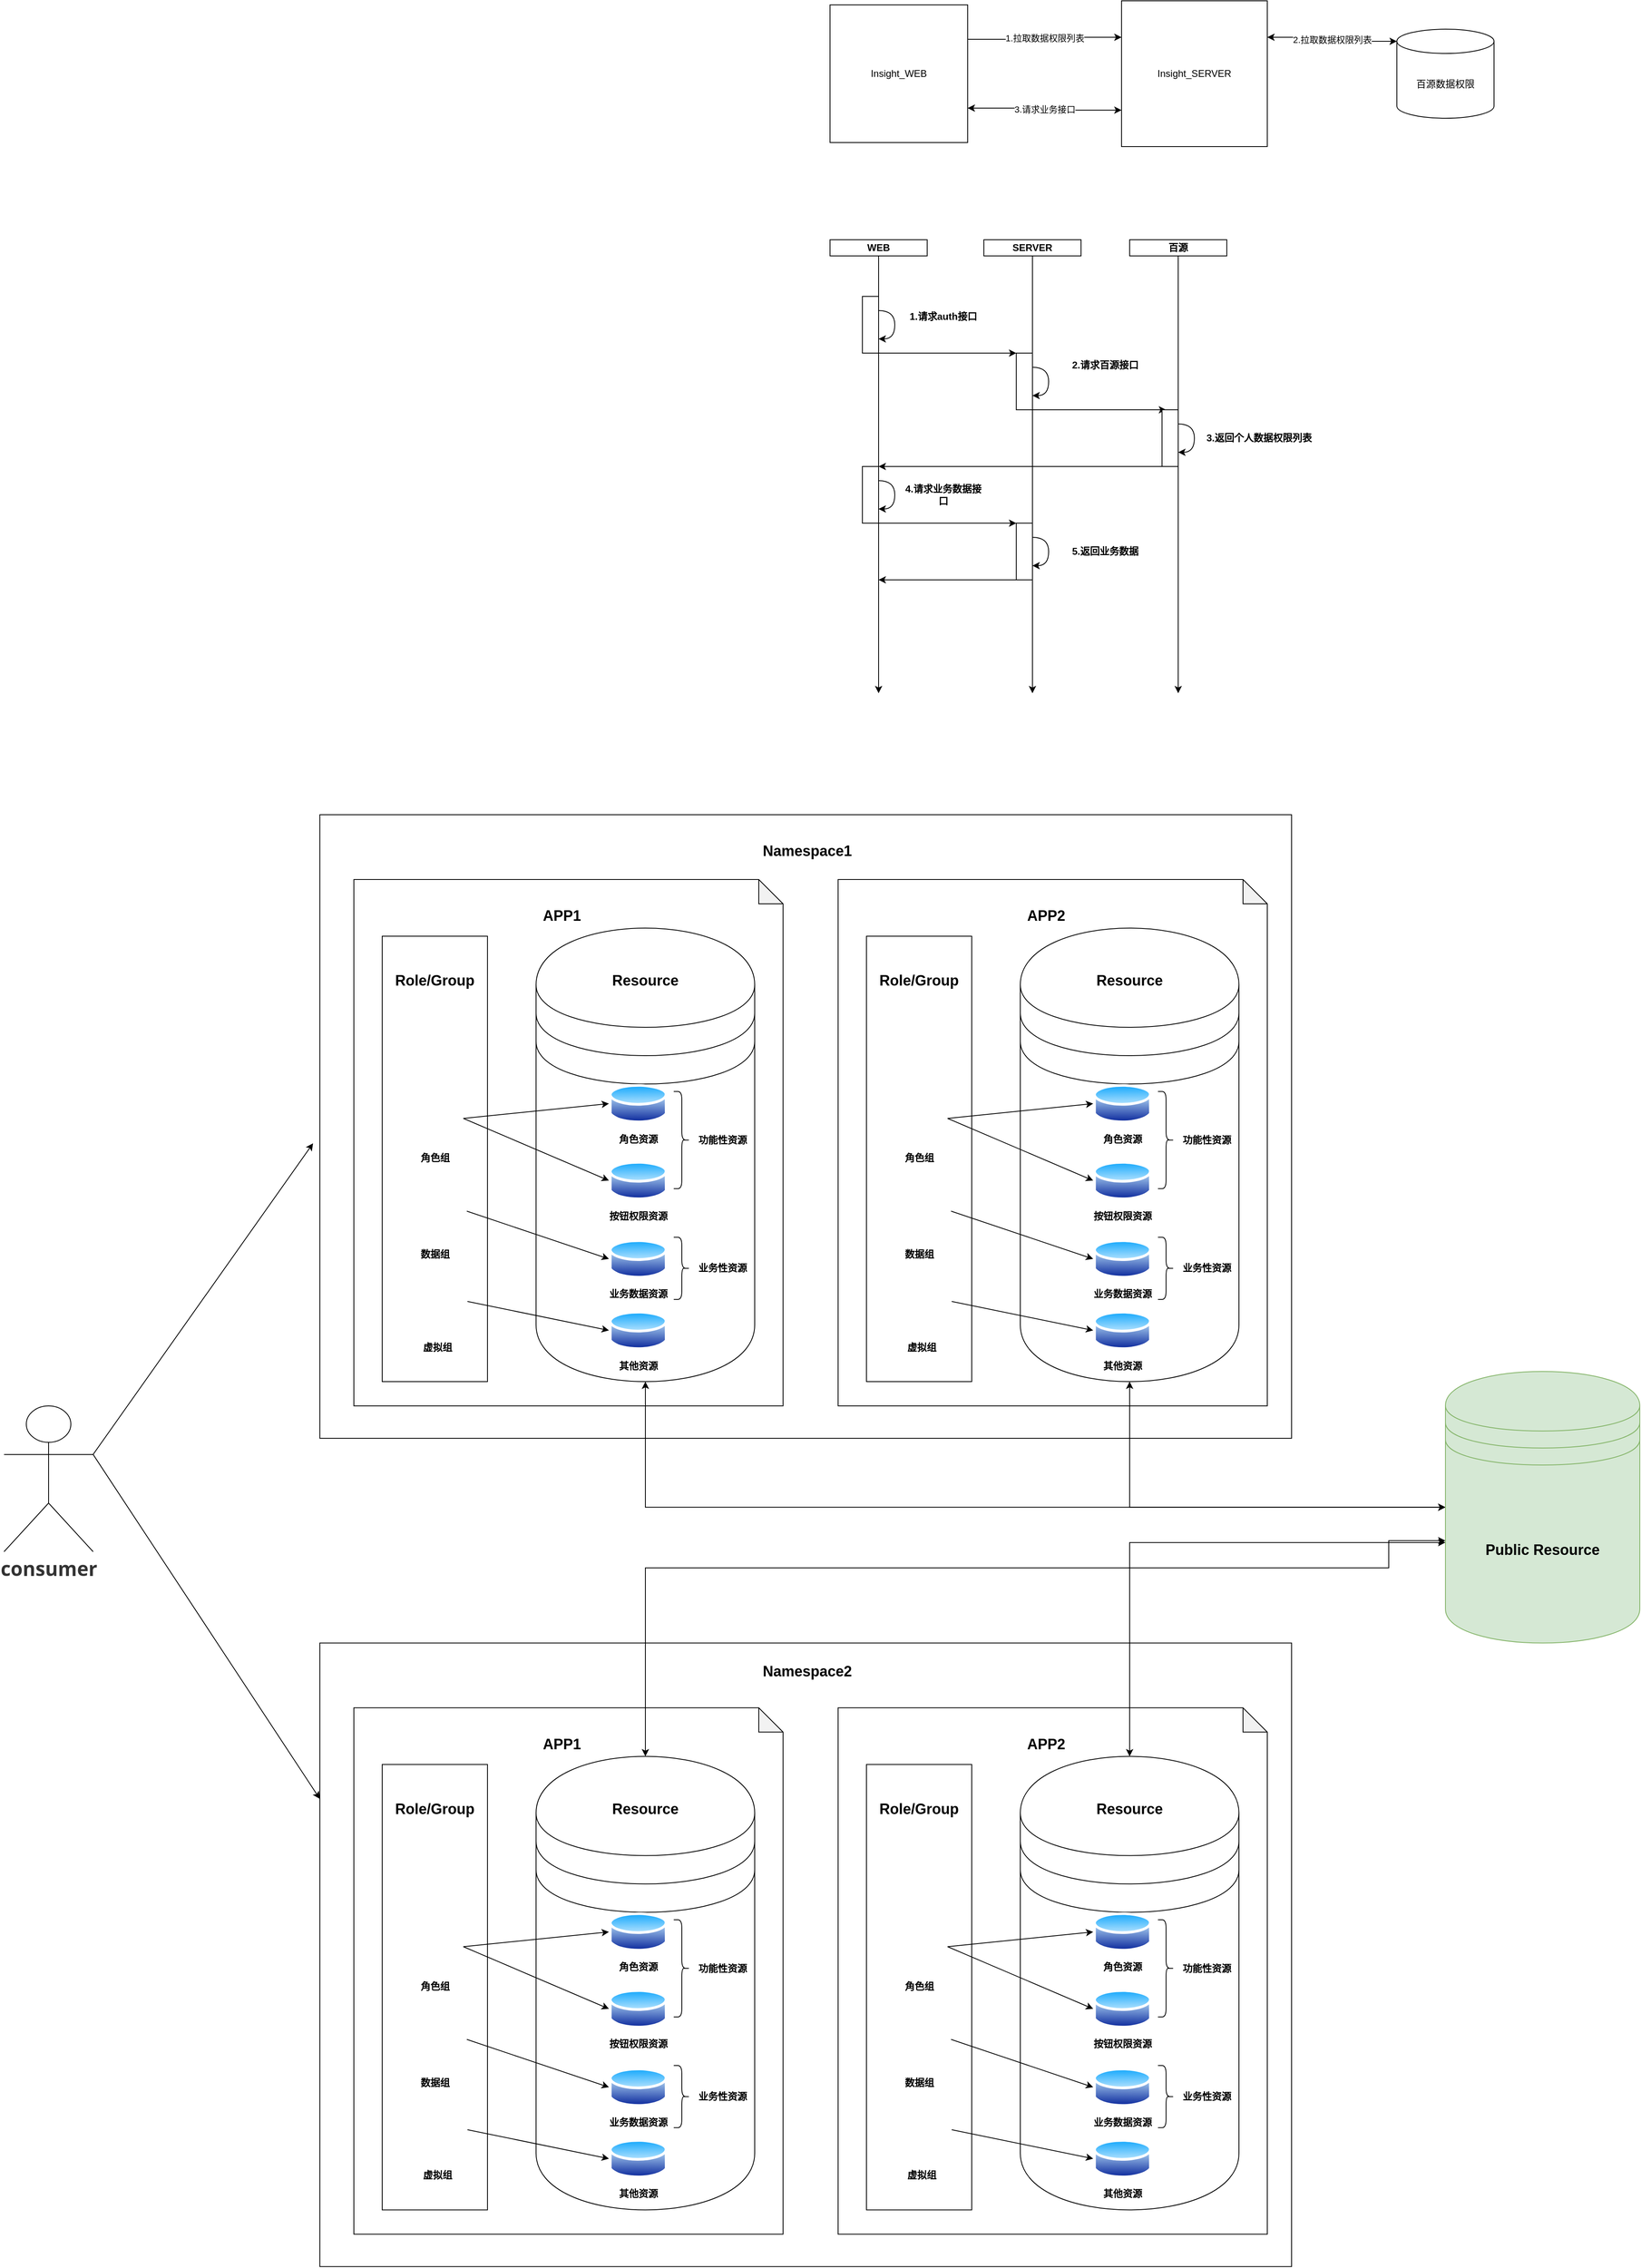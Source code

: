 <mxfile version="20.3.0" type="github">
  <diagram id="Tg5pM88NMdGY_b3UIndQ" name="第 1 页">
    <mxGraphModel dx="4374" dy="1604" grid="1" gridSize="10" guides="1" tooltips="1" connect="1" arrows="1" fold="1" page="1" pageScale="1" pageWidth="827" pageHeight="1169" math="0" shadow="0">
      <root>
        <mxCell id="0" />
        <mxCell id="1" parent="0" />
        <mxCell id="oTmZ-C7Nvv7YUmRwg-Ib-9" value="1.拉取数据权限列表" style="edgeStyle=orthogonalEdgeStyle;rounded=0;orthogonalLoop=1;jettySize=auto;html=1;exitX=1;exitY=0.25;exitDx=0;exitDy=0;entryX=0;entryY=0.25;entryDx=0;entryDy=0;startArrow=none;startFill=0;" edge="1" parent="1" source="oTmZ-C7Nvv7YUmRwg-Ib-2" target="oTmZ-C7Nvv7YUmRwg-Ib-7">
          <mxGeometry relative="1" as="geometry" />
        </mxCell>
        <mxCell id="oTmZ-C7Nvv7YUmRwg-Ib-11" value="3.请求业务接口" style="edgeStyle=orthogonalEdgeStyle;rounded=0;orthogonalLoop=1;jettySize=auto;html=1;exitX=1;exitY=0.75;exitDx=0;exitDy=0;entryX=0;entryY=0.75;entryDx=0;entryDy=0;startArrow=classic;startFill=1;" edge="1" parent="1" source="oTmZ-C7Nvv7YUmRwg-Ib-2" target="oTmZ-C7Nvv7YUmRwg-Ib-7">
          <mxGeometry relative="1" as="geometry" />
        </mxCell>
        <mxCell id="oTmZ-C7Nvv7YUmRwg-Ib-2" value="Insight_WEB" style="whiteSpace=wrap;html=1;aspect=fixed;" vertex="1" parent="1">
          <mxGeometry x="-10" y="100" width="170" height="170" as="geometry" />
        </mxCell>
        <mxCell id="oTmZ-C7Nvv7YUmRwg-Ib-6" value="百源数据权限" style="shape=cylinder3;whiteSpace=wrap;html=1;boundedLbl=1;backgroundOutline=1;size=15;" vertex="1" parent="1">
          <mxGeometry x="690" y="130" width="120" height="110" as="geometry" />
        </mxCell>
        <mxCell id="oTmZ-C7Nvv7YUmRwg-Ib-10" value="2.拉取数据权限列表" style="edgeStyle=orthogonalEdgeStyle;rounded=0;orthogonalLoop=1;jettySize=auto;html=1;exitX=1;exitY=0.25;exitDx=0;exitDy=0;entryX=0;entryY=0;entryDx=0;entryDy=15;entryPerimeter=0;startArrow=classic;startFill=1;" edge="1" parent="1" source="oTmZ-C7Nvv7YUmRwg-Ib-7" target="oTmZ-C7Nvv7YUmRwg-Ib-6">
          <mxGeometry relative="1" as="geometry" />
        </mxCell>
        <mxCell id="oTmZ-C7Nvv7YUmRwg-Ib-7" value="Insight_SERVER" style="whiteSpace=wrap;html=1;aspect=fixed;" vertex="1" parent="1">
          <mxGeometry x="350" y="95" width="180" height="180" as="geometry" />
        </mxCell>
        <mxCell id="oTmZ-C7Nvv7YUmRwg-Ib-16" style="edgeStyle=orthogonalEdgeStyle;rounded=0;orthogonalLoop=1;jettySize=auto;html=1;exitX=0.5;exitY=1;exitDx=0;exitDy=0;startArrow=none;startFill=0;" edge="1" parent="1" source="oTmZ-C7Nvv7YUmRwg-Ib-12">
          <mxGeometry relative="1" as="geometry">
            <mxPoint x="50" y="950" as="targetPoint" />
          </mxGeometry>
        </mxCell>
        <mxCell id="oTmZ-C7Nvv7YUmRwg-Ib-12" value="WEB" style="rounded=0;whiteSpace=wrap;html=1;fontStyle=1" vertex="1" parent="1">
          <mxGeometry x="-10" y="390" width="120" height="20" as="geometry" />
        </mxCell>
        <mxCell id="oTmZ-C7Nvv7YUmRwg-Ib-17" style="edgeStyle=orthogonalEdgeStyle;rounded=0;orthogonalLoop=1;jettySize=auto;html=1;exitX=0.5;exitY=1;exitDx=0;exitDy=0;startArrow=none;startFill=0;" edge="1" parent="1" source="oTmZ-C7Nvv7YUmRwg-Ib-13">
          <mxGeometry relative="1" as="geometry">
            <mxPoint x="240" y="950" as="targetPoint" />
          </mxGeometry>
        </mxCell>
        <mxCell id="oTmZ-C7Nvv7YUmRwg-Ib-13" value="&lt;b&gt;SERVER&lt;/b&gt;" style="rounded=0;whiteSpace=wrap;html=1;" vertex="1" parent="1">
          <mxGeometry x="180" y="390" width="120" height="20" as="geometry" />
        </mxCell>
        <mxCell id="oTmZ-C7Nvv7YUmRwg-Ib-18" style="edgeStyle=orthogonalEdgeStyle;rounded=0;orthogonalLoop=1;jettySize=auto;html=1;exitX=0.5;exitY=1;exitDx=0;exitDy=0;startArrow=none;startFill=0;" edge="1" parent="1" source="oTmZ-C7Nvv7YUmRwg-Ib-14">
          <mxGeometry relative="1" as="geometry">
            <mxPoint x="420" y="950" as="targetPoint" />
          </mxGeometry>
        </mxCell>
        <mxCell id="oTmZ-C7Nvv7YUmRwg-Ib-14" value="百源" style="rounded=0;whiteSpace=wrap;html=1;fontStyle=1" vertex="1" parent="1">
          <mxGeometry x="360" y="390" width="120" height="20" as="geometry" />
        </mxCell>
        <mxCell id="oTmZ-C7Nvv7YUmRwg-Ib-26" style="rounded=0;orthogonalLoop=1;jettySize=auto;html=1;exitX=1;exitY=1;exitDx=0;exitDy=0;startArrow=none;startFill=0;entryX=0;entryY=0;entryDx=0;entryDy=0;" edge="1" parent="1" source="oTmZ-C7Nvv7YUmRwg-Ib-19" target="oTmZ-C7Nvv7YUmRwg-Ib-21">
          <mxGeometry relative="1" as="geometry">
            <mxPoint x="210" y="530" as="targetPoint" />
          </mxGeometry>
        </mxCell>
        <mxCell id="oTmZ-C7Nvv7YUmRwg-Ib-19" value="" style="rounded=0;whiteSpace=wrap;html=1;" vertex="1" parent="1">
          <mxGeometry x="30" y="460" width="20" height="70" as="geometry" />
        </mxCell>
        <mxCell id="oTmZ-C7Nvv7YUmRwg-Ib-20" style="edgeStyle=orthogonalEdgeStyle;rounded=0;orthogonalLoop=1;jettySize=auto;html=1;exitX=1;exitY=0.25;exitDx=0;exitDy=0;entryX=1;entryY=0.75;entryDx=0;entryDy=0;startArrow=none;startFill=0;curved=1;" edge="1" parent="1" source="oTmZ-C7Nvv7YUmRwg-Ib-19" target="oTmZ-C7Nvv7YUmRwg-Ib-19">
          <mxGeometry relative="1" as="geometry">
            <Array as="points">
              <mxPoint x="70" y="478" />
              <mxPoint x="70" y="513" />
            </Array>
          </mxGeometry>
        </mxCell>
        <mxCell id="oTmZ-C7Nvv7YUmRwg-Ib-29" style="edgeStyle=none;rounded=0;orthogonalLoop=1;jettySize=auto;html=1;exitX=0.75;exitY=1;exitDx=0;exitDy=0;entryX=0.25;entryY=0;entryDx=0;entryDy=0;startArrow=none;startFill=0;" edge="1" parent="1" source="oTmZ-C7Nvv7YUmRwg-Ib-21" target="oTmZ-C7Nvv7YUmRwg-Ib-23">
          <mxGeometry relative="1" as="geometry" />
        </mxCell>
        <mxCell id="oTmZ-C7Nvv7YUmRwg-Ib-21" value="" style="rounded=0;whiteSpace=wrap;html=1;" vertex="1" parent="1">
          <mxGeometry x="220" y="530" width="20" height="70" as="geometry" />
        </mxCell>
        <mxCell id="oTmZ-C7Nvv7YUmRwg-Ib-22" style="edgeStyle=orthogonalEdgeStyle;rounded=0;orthogonalLoop=1;jettySize=auto;html=1;exitX=1;exitY=0.25;exitDx=0;exitDy=0;entryX=1;entryY=0.75;entryDx=0;entryDy=0;startArrow=none;startFill=0;curved=1;" edge="1" parent="1" source="oTmZ-C7Nvv7YUmRwg-Ib-21" target="oTmZ-C7Nvv7YUmRwg-Ib-21">
          <mxGeometry relative="1" as="geometry">
            <Array as="points">
              <mxPoint x="260" y="548" />
              <mxPoint x="260" y="583" />
            </Array>
          </mxGeometry>
        </mxCell>
        <mxCell id="oTmZ-C7Nvv7YUmRwg-Ib-31" style="edgeStyle=none;rounded=0;orthogonalLoop=1;jettySize=auto;html=1;exitX=0;exitY=1;exitDx=0;exitDy=0;startArrow=none;startFill=0;" edge="1" parent="1" source="oTmZ-C7Nvv7YUmRwg-Ib-23">
          <mxGeometry relative="1" as="geometry">
            <mxPoint x="50" y="670" as="targetPoint" />
          </mxGeometry>
        </mxCell>
        <mxCell id="oTmZ-C7Nvv7YUmRwg-Ib-23" value="" style="rounded=0;whiteSpace=wrap;html=1;" vertex="1" parent="1">
          <mxGeometry x="400" y="600" width="20" height="70" as="geometry" />
        </mxCell>
        <mxCell id="oTmZ-C7Nvv7YUmRwg-Ib-24" style="edgeStyle=orthogonalEdgeStyle;rounded=0;orthogonalLoop=1;jettySize=auto;html=1;exitX=1;exitY=0.25;exitDx=0;exitDy=0;entryX=1;entryY=0.75;entryDx=0;entryDy=0;startArrow=none;startFill=0;curved=1;" edge="1" parent="1" source="oTmZ-C7Nvv7YUmRwg-Ib-23" target="oTmZ-C7Nvv7YUmRwg-Ib-23">
          <mxGeometry relative="1" as="geometry">
            <Array as="points">
              <mxPoint x="440" y="618" />
              <mxPoint x="440" y="653" />
            </Array>
          </mxGeometry>
        </mxCell>
        <mxCell id="oTmZ-C7Nvv7YUmRwg-Ib-25" value="&lt;b&gt;1.请求auth接口&lt;/b&gt;" style="text;html=1;strokeColor=none;fillColor=none;align=center;verticalAlign=middle;whiteSpace=wrap;rounded=0;" vertex="1" parent="1">
          <mxGeometry x="80" y="470" width="100" height="30" as="geometry" />
        </mxCell>
        <mxCell id="oTmZ-C7Nvv7YUmRwg-Ib-28" value="&lt;b&gt;2.请求百源接口&lt;/b&gt;" style="text;html=1;strokeColor=none;fillColor=none;align=center;verticalAlign=middle;whiteSpace=wrap;rounded=0;" vertex="1" parent="1">
          <mxGeometry x="280" y="530" width="100" height="30" as="geometry" />
        </mxCell>
        <mxCell id="oTmZ-C7Nvv7YUmRwg-Ib-32" value="&lt;b&gt;3.返回个人数据权限列表&lt;/b&gt;" style="text;html=1;strokeColor=none;fillColor=none;align=center;verticalAlign=middle;whiteSpace=wrap;rounded=0;" vertex="1" parent="1">
          <mxGeometry x="450" y="620" width="140" height="30" as="geometry" />
        </mxCell>
        <mxCell id="oTmZ-C7Nvv7YUmRwg-Ib-40" style="edgeStyle=none;rounded=0;orthogonalLoop=1;jettySize=auto;html=1;exitX=1;exitY=1;exitDx=0;exitDy=0;entryX=0;entryY=0;entryDx=0;entryDy=0;startArrow=none;startFill=0;" edge="1" parent="1" source="oTmZ-C7Nvv7YUmRwg-Ib-33" target="oTmZ-C7Nvv7YUmRwg-Ib-38">
          <mxGeometry relative="1" as="geometry" />
        </mxCell>
        <mxCell id="oTmZ-C7Nvv7YUmRwg-Ib-33" value="" style="rounded=0;whiteSpace=wrap;html=1;" vertex="1" parent="1">
          <mxGeometry x="30" y="670" width="20" height="70" as="geometry" />
        </mxCell>
        <mxCell id="oTmZ-C7Nvv7YUmRwg-Ib-34" style="edgeStyle=orthogonalEdgeStyle;rounded=0;orthogonalLoop=1;jettySize=auto;html=1;exitX=1;exitY=0.25;exitDx=0;exitDy=0;entryX=1;entryY=0.75;entryDx=0;entryDy=0;startArrow=none;startFill=0;curved=1;" edge="1" parent="1" source="oTmZ-C7Nvv7YUmRwg-Ib-33" target="oTmZ-C7Nvv7YUmRwg-Ib-33">
          <mxGeometry relative="1" as="geometry">
            <Array as="points">
              <mxPoint x="70" y="688" />
              <mxPoint x="70" y="723" />
            </Array>
          </mxGeometry>
        </mxCell>
        <mxCell id="oTmZ-C7Nvv7YUmRwg-Ib-35" value="&lt;b&gt;4.请求业务数据接口&lt;/b&gt;" style="text;html=1;strokeColor=none;fillColor=none;align=center;verticalAlign=middle;whiteSpace=wrap;rounded=0;" vertex="1" parent="1">
          <mxGeometry x="80" y="690" width="100" height="30" as="geometry" />
        </mxCell>
        <mxCell id="oTmZ-C7Nvv7YUmRwg-Ib-41" style="edgeStyle=none;rounded=0;orthogonalLoop=1;jettySize=auto;html=1;exitX=0;exitY=1;exitDx=0;exitDy=0;startArrow=none;startFill=0;" edge="1" parent="1" source="oTmZ-C7Nvv7YUmRwg-Ib-38">
          <mxGeometry relative="1" as="geometry">
            <mxPoint x="50" y="810" as="targetPoint" />
          </mxGeometry>
        </mxCell>
        <mxCell id="oTmZ-C7Nvv7YUmRwg-Ib-38" value="" style="rounded=0;whiteSpace=wrap;html=1;" vertex="1" parent="1">
          <mxGeometry x="220" y="740" width="20" height="70" as="geometry" />
        </mxCell>
        <mxCell id="oTmZ-C7Nvv7YUmRwg-Ib-39" style="edgeStyle=orthogonalEdgeStyle;rounded=0;orthogonalLoop=1;jettySize=auto;html=1;exitX=1;exitY=0.25;exitDx=0;exitDy=0;entryX=1;entryY=0.75;entryDx=0;entryDy=0;startArrow=none;startFill=0;curved=1;" edge="1" parent="1" source="oTmZ-C7Nvv7YUmRwg-Ib-38" target="oTmZ-C7Nvv7YUmRwg-Ib-38">
          <mxGeometry relative="1" as="geometry">
            <Array as="points">
              <mxPoint x="260" y="758" />
              <mxPoint x="260" y="793" />
            </Array>
          </mxGeometry>
        </mxCell>
        <mxCell id="oTmZ-C7Nvv7YUmRwg-Ib-42" value="&lt;b&gt;5.返回业务数据&lt;/b&gt;" style="text;html=1;strokeColor=none;fillColor=none;align=center;verticalAlign=middle;whiteSpace=wrap;rounded=0;" vertex="1" parent="1">
          <mxGeometry x="280" y="760" width="100" height="30" as="geometry" />
        </mxCell>
        <mxCell id="oTmZ-C7Nvv7YUmRwg-Ib-208" value="" style="rounded=0;whiteSpace=wrap;html=1;fontSize=18;" vertex="1" parent="1">
          <mxGeometry x="-640" y="1100" width="1200" height="770" as="geometry" />
        </mxCell>
        <mxCell id="oTmZ-C7Nvv7YUmRwg-Ib-209" value="" style="shape=note;whiteSpace=wrap;html=1;backgroundOutline=1;darkOpacity=0.05;fontSize=18;" vertex="1" parent="1">
          <mxGeometry x="-598" y="1180" width="530" height="650" as="geometry" />
        </mxCell>
        <mxCell id="oTmZ-C7Nvv7YUmRwg-Ib-210" value="&lt;b&gt;APP1&lt;/b&gt;" style="text;html=1;strokeColor=none;fillColor=none;align=center;verticalAlign=middle;whiteSpace=wrap;rounded=0;fontSize=18;" vertex="1" parent="1">
          <mxGeometry x="-371" y="1210" width="60" height="30" as="geometry" />
        </mxCell>
        <mxCell id="oTmZ-C7Nvv7YUmRwg-Ib-329" style="edgeStyle=orthogonalEdgeStyle;rounded=0;orthogonalLoop=1;jettySize=auto;html=1;exitX=0.5;exitY=1;exitDx=0;exitDy=0;entryX=0;entryY=0.5;entryDx=0;entryDy=0;fontSize=24;startArrow=classic;startFill=1;" edge="1" parent="1" source="oTmZ-C7Nvv7YUmRwg-Ib-211" target="oTmZ-C7Nvv7YUmRwg-Ib-327">
          <mxGeometry relative="1" as="geometry" />
        </mxCell>
        <mxCell id="oTmZ-C7Nvv7YUmRwg-Ib-211" value="" style="shape=datastore;whiteSpace=wrap;html=1;" vertex="1" parent="1">
          <mxGeometry x="-373" y="1240" width="270" height="560" as="geometry" />
        </mxCell>
        <mxCell id="oTmZ-C7Nvv7YUmRwg-Ib-212" value="角色资源" style="aspect=fixed;perimeter=ellipsePerimeter;html=1;align=center;shadow=0;dashed=0;spacingTop=3;image;image=img/lib/active_directory/database.svg;fontStyle=1" vertex="1" parent="1">
          <mxGeometry x="-283" y="1430" width="72.3" height="53.5" as="geometry" />
        </mxCell>
        <mxCell id="oTmZ-C7Nvv7YUmRwg-Ib-213" value="业务数据资源" style="aspect=fixed;perimeter=ellipsePerimeter;html=1;align=center;shadow=0;dashed=0;spacingTop=3;image;image=img/lib/active_directory/database.svg;fontStyle=1" vertex="1" parent="1">
          <mxGeometry x="-283" y="1621.75" width="72.3" height="53.5" as="geometry" />
        </mxCell>
        <mxCell id="oTmZ-C7Nvv7YUmRwg-Ib-214" value="按钮权限资源" style="aspect=fixed;perimeter=ellipsePerimeter;html=1;align=center;shadow=0;dashed=0;spacingTop=3;image;image=img/lib/active_directory/database.svg;fontStyle=1" vertex="1" parent="1">
          <mxGeometry x="-283" y="1525" width="72.3" height="53.5" as="geometry" />
        </mxCell>
        <mxCell id="oTmZ-C7Nvv7YUmRwg-Ib-215" value="" style="shape=curlyBracket;whiteSpace=wrap;html=1;rounded=1;flipH=1;" vertex="1" parent="1">
          <mxGeometry x="-203" y="1441.75" width="20" height="120" as="geometry" />
        </mxCell>
        <mxCell id="oTmZ-C7Nvv7YUmRwg-Ib-216" value="功能性资源" style="text;html=1;align=center;verticalAlign=middle;resizable=0;points=[];autosize=1;strokeColor=none;fillColor=none;fontStyle=1" vertex="1" parent="1">
          <mxGeometry x="-183" y="1486.75" width="80" height="30" as="geometry" />
        </mxCell>
        <mxCell id="oTmZ-C7Nvv7YUmRwg-Ib-217" value="" style="shape=curlyBracket;whiteSpace=wrap;html=1;rounded=1;flipH=1;" vertex="1" parent="1">
          <mxGeometry x="-203" y="1621.75" width="20" height="76.75" as="geometry" />
        </mxCell>
        <mxCell id="oTmZ-C7Nvv7YUmRwg-Ib-218" value="业务性资源" style="text;html=1;align=center;verticalAlign=middle;resizable=0;points=[];autosize=1;strokeColor=none;fillColor=none;fontStyle=1" vertex="1" parent="1">
          <mxGeometry x="-183" y="1645.25" width="80" height="30" as="geometry" />
        </mxCell>
        <mxCell id="oTmZ-C7Nvv7YUmRwg-Ib-219" value="其他资源" style="aspect=fixed;perimeter=ellipsePerimeter;html=1;align=center;shadow=0;dashed=0;spacingTop=3;image;image=img/lib/active_directory/database.svg;fontStyle=1" vertex="1" parent="1">
          <mxGeometry x="-283" y="1710" width="72.3" height="53.5" as="geometry" />
        </mxCell>
        <mxCell id="oTmZ-C7Nvv7YUmRwg-Ib-220" value="&lt;b&gt;&lt;font style=&quot;font-size: 18px;&quot;&gt;Resource&lt;/font&gt;&lt;/b&gt;" style="text;html=1;strokeColor=none;fillColor=none;align=center;verticalAlign=middle;whiteSpace=wrap;rounded=0;" vertex="1" parent="1">
          <mxGeometry x="-268" y="1290" width="60" height="30" as="geometry" />
        </mxCell>
        <mxCell id="oTmZ-C7Nvv7YUmRwg-Ib-221" value="" style="rounded=0;whiteSpace=wrap;html=1;fontSize=18;fontStyle=1" vertex="1" parent="1">
          <mxGeometry x="-563" y="1250" width="130" height="550" as="geometry" />
        </mxCell>
        <mxCell id="oTmZ-C7Nvv7YUmRwg-Ib-222" style="edgeStyle=none;rounded=0;orthogonalLoop=1;jettySize=auto;html=1;exitX=1;exitY=0.5;exitDx=0;exitDy=0;entryX=0;entryY=0.5;entryDx=0;entryDy=0;fontSize=18;startArrow=none;startFill=0;" edge="1" parent="1" source="oTmZ-C7Nvv7YUmRwg-Ib-224" target="oTmZ-C7Nvv7YUmRwg-Ib-212">
          <mxGeometry relative="1" as="geometry" />
        </mxCell>
        <mxCell id="oTmZ-C7Nvv7YUmRwg-Ib-223" style="edgeStyle=none;rounded=0;orthogonalLoop=1;jettySize=auto;html=1;exitX=1;exitY=0.5;exitDx=0;exitDy=0;entryX=0;entryY=0.5;entryDx=0;entryDy=0;fontSize=18;startArrow=none;startFill=0;" edge="1" parent="1" source="oTmZ-C7Nvv7YUmRwg-Ib-224" target="oTmZ-C7Nvv7YUmRwg-Ib-214">
          <mxGeometry relative="1" as="geometry" />
        </mxCell>
        <mxCell id="oTmZ-C7Nvv7YUmRwg-Ib-224" value="角色组" style="shape=image;html=1;verticalAlign=top;verticalLabelPosition=bottom;labelBackgroundColor=#ffffff;imageAspect=0;aspect=fixed;image=https://cdn2.iconfinder.com/data/icons/essential-web-1-1/50/group-customers-team-contacts-family-128.png;fontStyle=1" vertex="1" parent="1">
          <mxGeometry x="-532.75" y="1440" width="70" height="70" as="geometry" />
        </mxCell>
        <mxCell id="oTmZ-C7Nvv7YUmRwg-Ib-225" style="edgeStyle=none;rounded=0;orthogonalLoop=1;jettySize=auto;html=1;exitX=1;exitY=0.5;exitDx=0;exitDy=0;entryX=0;entryY=0.5;entryDx=0;entryDy=0;fontSize=18;startArrow=none;startFill=0;" edge="1" parent="1" source="oTmZ-C7Nvv7YUmRwg-Ib-226" target="oTmZ-C7Nvv7YUmRwg-Ib-213">
          <mxGeometry relative="1" as="geometry" />
        </mxCell>
        <mxCell id="oTmZ-C7Nvv7YUmRwg-Ib-226" value="数据组" style="shape=image;html=1;verticalAlign=top;verticalLabelPosition=bottom;labelBackgroundColor=#ffffff;imageAspect=0;aspect=fixed;image=https://cdn4.iconfinder.com/data/icons/ios-web-user-interface-multi-circle-flat-vol-7/512/Hierarchy_organization_team_diagram_order_hierarchical_structure_teamwork-128.png;fontStyle=1" vertex="1" parent="1">
          <mxGeometry x="-537.5" y="1550" width="79" height="79" as="geometry" />
        </mxCell>
        <mxCell id="oTmZ-C7Nvv7YUmRwg-Ib-227" style="edgeStyle=none;rounded=0;orthogonalLoop=1;jettySize=auto;html=1;exitX=1;exitY=0.5;exitDx=0;exitDy=0;entryX=0;entryY=0.5;entryDx=0;entryDy=0;fontSize=18;startArrow=none;startFill=0;" edge="1" parent="1" source="oTmZ-C7Nvv7YUmRwg-Ib-228" target="oTmZ-C7Nvv7YUmRwg-Ib-219">
          <mxGeometry relative="1" as="geometry" />
        </mxCell>
        <mxCell id="oTmZ-C7Nvv7YUmRwg-Ib-228" value="&lt;font style=&quot;font-size: 12px;&quot;&gt;虚拟组&lt;/font&gt;" style="shape=image;html=1;verticalAlign=top;verticalLabelPosition=bottom;labelBackgroundColor=#ffffff;imageAspect=0;aspect=fixed;image=https://cdn4.iconfinder.com/data/icons/ios-web-user-interface-multi-circle-flat-vol-7/512/Hierarchy_organization_members_team_teamwork-128.png;fontSize=18;fontStyle=1" vertex="1" parent="1">
          <mxGeometry x="-532.75" y="1663.5" width="75" height="75" as="geometry" />
        </mxCell>
        <mxCell id="oTmZ-C7Nvv7YUmRwg-Ib-229" value="&lt;font style=&quot;font-size: 18px;&quot;&gt;&lt;b&gt;Role/Group&lt;/b&gt;&lt;/font&gt;" style="text;html=1;strokeColor=none;fillColor=none;align=center;verticalAlign=middle;whiteSpace=wrap;rounded=0;fontSize=12;" vertex="1" parent="1">
          <mxGeometry x="-528" y="1290" width="60" height="30" as="geometry" />
        </mxCell>
        <mxCell id="oTmZ-C7Nvv7YUmRwg-Ib-230" value="&lt;b&gt;Namespace1&lt;/b&gt;" style="text;html=1;strokeColor=none;fillColor=none;align=center;verticalAlign=middle;whiteSpace=wrap;rounded=0;fontSize=18;" vertex="1" parent="1">
          <mxGeometry x="-68" y="1130" width="60" height="30" as="geometry" />
        </mxCell>
        <mxCell id="oTmZ-C7Nvv7YUmRwg-Ib-253" value="" style="shape=note;whiteSpace=wrap;html=1;backgroundOutline=1;darkOpacity=0.05;fontSize=18;" vertex="1" parent="1">
          <mxGeometry y="1180" width="530" height="650" as="geometry" />
        </mxCell>
        <mxCell id="oTmZ-C7Nvv7YUmRwg-Ib-254" value="&lt;b&gt;APP2&lt;/b&gt;" style="text;html=1;strokeColor=none;fillColor=none;align=center;verticalAlign=middle;whiteSpace=wrap;rounded=0;fontSize=18;" vertex="1" parent="1">
          <mxGeometry x="227" y="1210" width="60" height="30" as="geometry" />
        </mxCell>
        <mxCell id="oTmZ-C7Nvv7YUmRwg-Ib-331" style="edgeStyle=orthogonalEdgeStyle;rounded=0;orthogonalLoop=1;jettySize=auto;html=1;exitX=0.5;exitY=1;exitDx=0;exitDy=0;fontSize=24;startArrow=classic;startFill=1;" edge="1" parent="1" source="oTmZ-C7Nvv7YUmRwg-Ib-255" target="oTmZ-C7Nvv7YUmRwg-Ib-327">
          <mxGeometry relative="1" as="geometry" />
        </mxCell>
        <mxCell id="oTmZ-C7Nvv7YUmRwg-Ib-255" value="" style="shape=datastore;whiteSpace=wrap;html=1;" vertex="1" parent="1">
          <mxGeometry x="225" y="1240" width="270" height="560" as="geometry" />
        </mxCell>
        <mxCell id="oTmZ-C7Nvv7YUmRwg-Ib-256" value="角色资源" style="aspect=fixed;perimeter=ellipsePerimeter;html=1;align=center;shadow=0;dashed=0;spacingTop=3;image;image=img/lib/active_directory/database.svg;fontStyle=1" vertex="1" parent="1">
          <mxGeometry x="315" y="1430" width="72.3" height="53.5" as="geometry" />
        </mxCell>
        <mxCell id="oTmZ-C7Nvv7YUmRwg-Ib-257" value="业务数据资源" style="aspect=fixed;perimeter=ellipsePerimeter;html=1;align=center;shadow=0;dashed=0;spacingTop=3;image;image=img/lib/active_directory/database.svg;fontStyle=1" vertex="1" parent="1">
          <mxGeometry x="315" y="1621.75" width="72.3" height="53.5" as="geometry" />
        </mxCell>
        <mxCell id="oTmZ-C7Nvv7YUmRwg-Ib-258" value="按钮权限资源" style="aspect=fixed;perimeter=ellipsePerimeter;html=1;align=center;shadow=0;dashed=0;spacingTop=3;image;image=img/lib/active_directory/database.svg;fontStyle=1" vertex="1" parent="1">
          <mxGeometry x="315" y="1525" width="72.3" height="53.5" as="geometry" />
        </mxCell>
        <mxCell id="oTmZ-C7Nvv7YUmRwg-Ib-259" value="" style="shape=curlyBracket;whiteSpace=wrap;html=1;rounded=1;flipH=1;" vertex="1" parent="1">
          <mxGeometry x="395" y="1441.75" width="20" height="120" as="geometry" />
        </mxCell>
        <mxCell id="oTmZ-C7Nvv7YUmRwg-Ib-260" value="功能性资源" style="text;html=1;align=center;verticalAlign=middle;resizable=0;points=[];autosize=1;strokeColor=none;fillColor=none;fontStyle=1" vertex="1" parent="1">
          <mxGeometry x="415" y="1486.75" width="80" height="30" as="geometry" />
        </mxCell>
        <mxCell id="oTmZ-C7Nvv7YUmRwg-Ib-261" value="" style="shape=curlyBracket;whiteSpace=wrap;html=1;rounded=1;flipH=1;" vertex="1" parent="1">
          <mxGeometry x="395" y="1621.75" width="20" height="76.75" as="geometry" />
        </mxCell>
        <mxCell id="oTmZ-C7Nvv7YUmRwg-Ib-262" value="业务性资源" style="text;html=1;align=center;verticalAlign=middle;resizable=0;points=[];autosize=1;strokeColor=none;fillColor=none;fontStyle=1" vertex="1" parent="1">
          <mxGeometry x="415" y="1645.25" width="80" height="30" as="geometry" />
        </mxCell>
        <mxCell id="oTmZ-C7Nvv7YUmRwg-Ib-263" value="其他资源" style="aspect=fixed;perimeter=ellipsePerimeter;html=1;align=center;shadow=0;dashed=0;spacingTop=3;image;image=img/lib/active_directory/database.svg;fontStyle=1" vertex="1" parent="1">
          <mxGeometry x="315" y="1710" width="72.3" height="53.5" as="geometry" />
        </mxCell>
        <mxCell id="oTmZ-C7Nvv7YUmRwg-Ib-264" value="&lt;b&gt;&lt;font style=&quot;font-size: 18px;&quot;&gt;Resource&lt;/font&gt;&lt;/b&gt;" style="text;html=1;strokeColor=none;fillColor=none;align=center;verticalAlign=middle;whiteSpace=wrap;rounded=0;" vertex="1" parent="1">
          <mxGeometry x="330" y="1290" width="60" height="30" as="geometry" />
        </mxCell>
        <mxCell id="oTmZ-C7Nvv7YUmRwg-Ib-265" value="" style="rounded=0;whiteSpace=wrap;html=1;fontSize=18;fontStyle=1" vertex="1" parent="1">
          <mxGeometry x="35" y="1250" width="130" height="550" as="geometry" />
        </mxCell>
        <mxCell id="oTmZ-C7Nvv7YUmRwg-Ib-266" style="edgeStyle=none;rounded=0;orthogonalLoop=1;jettySize=auto;html=1;exitX=1;exitY=0.5;exitDx=0;exitDy=0;entryX=0;entryY=0.5;entryDx=0;entryDy=0;fontSize=18;startArrow=none;startFill=0;" edge="1" parent="1" source="oTmZ-C7Nvv7YUmRwg-Ib-268" target="oTmZ-C7Nvv7YUmRwg-Ib-256">
          <mxGeometry relative="1" as="geometry" />
        </mxCell>
        <mxCell id="oTmZ-C7Nvv7YUmRwg-Ib-267" style="edgeStyle=none;rounded=0;orthogonalLoop=1;jettySize=auto;html=1;exitX=1;exitY=0.5;exitDx=0;exitDy=0;entryX=0;entryY=0.5;entryDx=0;entryDy=0;fontSize=18;startArrow=none;startFill=0;" edge="1" parent="1" source="oTmZ-C7Nvv7YUmRwg-Ib-268" target="oTmZ-C7Nvv7YUmRwg-Ib-258">
          <mxGeometry relative="1" as="geometry" />
        </mxCell>
        <mxCell id="oTmZ-C7Nvv7YUmRwg-Ib-268" value="角色组" style="shape=image;html=1;verticalAlign=top;verticalLabelPosition=bottom;labelBackgroundColor=#ffffff;imageAspect=0;aspect=fixed;image=https://cdn2.iconfinder.com/data/icons/essential-web-1-1/50/group-customers-team-contacts-family-128.png;fontStyle=1" vertex="1" parent="1">
          <mxGeometry x="65.25" y="1440" width="70" height="70" as="geometry" />
        </mxCell>
        <mxCell id="oTmZ-C7Nvv7YUmRwg-Ib-269" style="edgeStyle=none;rounded=0;orthogonalLoop=1;jettySize=auto;html=1;exitX=1;exitY=0.5;exitDx=0;exitDy=0;entryX=0;entryY=0.5;entryDx=0;entryDy=0;fontSize=18;startArrow=none;startFill=0;" edge="1" parent="1" source="oTmZ-C7Nvv7YUmRwg-Ib-270" target="oTmZ-C7Nvv7YUmRwg-Ib-257">
          <mxGeometry relative="1" as="geometry" />
        </mxCell>
        <mxCell id="oTmZ-C7Nvv7YUmRwg-Ib-270" value="数据组" style="shape=image;html=1;verticalAlign=top;verticalLabelPosition=bottom;labelBackgroundColor=#ffffff;imageAspect=0;aspect=fixed;image=https://cdn4.iconfinder.com/data/icons/ios-web-user-interface-multi-circle-flat-vol-7/512/Hierarchy_organization_team_diagram_order_hierarchical_structure_teamwork-128.png;fontStyle=1" vertex="1" parent="1">
          <mxGeometry x="60.5" y="1550" width="79" height="79" as="geometry" />
        </mxCell>
        <mxCell id="oTmZ-C7Nvv7YUmRwg-Ib-271" style="edgeStyle=none;rounded=0;orthogonalLoop=1;jettySize=auto;html=1;exitX=1;exitY=0.5;exitDx=0;exitDy=0;entryX=0;entryY=0.5;entryDx=0;entryDy=0;fontSize=18;startArrow=none;startFill=0;" edge="1" parent="1" source="oTmZ-C7Nvv7YUmRwg-Ib-272" target="oTmZ-C7Nvv7YUmRwg-Ib-263">
          <mxGeometry relative="1" as="geometry" />
        </mxCell>
        <mxCell id="oTmZ-C7Nvv7YUmRwg-Ib-272" value="&lt;font style=&quot;font-size: 12px;&quot;&gt;虚拟组&lt;/font&gt;" style="shape=image;html=1;verticalAlign=top;verticalLabelPosition=bottom;labelBackgroundColor=#ffffff;imageAspect=0;aspect=fixed;image=https://cdn4.iconfinder.com/data/icons/ios-web-user-interface-multi-circle-flat-vol-7/512/Hierarchy_organization_members_team_teamwork-128.png;fontSize=18;fontStyle=1" vertex="1" parent="1">
          <mxGeometry x="65.25" y="1663.5" width="75" height="75" as="geometry" />
        </mxCell>
        <mxCell id="oTmZ-C7Nvv7YUmRwg-Ib-273" value="&lt;font style=&quot;font-size: 18px;&quot;&gt;&lt;b&gt;Role/Group&lt;/b&gt;&lt;/font&gt;" style="text;html=1;strokeColor=none;fillColor=none;align=center;verticalAlign=middle;whiteSpace=wrap;rounded=0;fontSize=12;" vertex="1" parent="1">
          <mxGeometry x="70" y="1290" width="60" height="30" as="geometry" />
        </mxCell>
        <mxCell id="oTmZ-C7Nvv7YUmRwg-Ib-274" value="" style="rounded=0;whiteSpace=wrap;html=1;fontSize=18;" vertex="1" parent="1">
          <mxGeometry x="-640" y="2122.75" width="1200" height="770" as="geometry" />
        </mxCell>
        <mxCell id="oTmZ-C7Nvv7YUmRwg-Ib-275" value="" style="shape=note;whiteSpace=wrap;html=1;backgroundOutline=1;darkOpacity=0.05;fontSize=18;" vertex="1" parent="1">
          <mxGeometry x="-598" y="2202.75" width="530" height="650" as="geometry" />
        </mxCell>
        <mxCell id="oTmZ-C7Nvv7YUmRwg-Ib-276" value="&lt;b&gt;APP1&lt;/b&gt;" style="text;html=1;strokeColor=none;fillColor=none;align=center;verticalAlign=middle;whiteSpace=wrap;rounded=0;fontSize=18;" vertex="1" parent="1">
          <mxGeometry x="-371" y="2232.75" width="60" height="30" as="geometry" />
        </mxCell>
        <mxCell id="oTmZ-C7Nvv7YUmRwg-Ib-330" style="edgeStyle=orthogonalEdgeStyle;rounded=0;orthogonalLoop=1;jettySize=auto;html=1;exitX=0.5;exitY=0;exitDx=0;exitDy=0;entryX=0;entryY=0.623;entryDx=0;entryDy=0;fontSize=24;startArrow=classic;startFill=1;entryPerimeter=0;" edge="1" parent="1" source="oTmZ-C7Nvv7YUmRwg-Ib-277" target="oTmZ-C7Nvv7YUmRwg-Ib-327">
          <mxGeometry relative="1" as="geometry">
            <mxPoint x="680" y="2120" as="targetPoint" />
            <Array as="points">
              <mxPoint x="-238" y="2030" />
              <mxPoint x="680" y="2030" />
            </Array>
          </mxGeometry>
        </mxCell>
        <mxCell id="oTmZ-C7Nvv7YUmRwg-Ib-277" value="" style="shape=datastore;whiteSpace=wrap;html=1;" vertex="1" parent="1">
          <mxGeometry x="-373" y="2262.75" width="270" height="560" as="geometry" />
        </mxCell>
        <mxCell id="oTmZ-C7Nvv7YUmRwg-Ib-278" value="角色资源" style="aspect=fixed;perimeter=ellipsePerimeter;html=1;align=center;shadow=0;dashed=0;spacingTop=3;image;image=img/lib/active_directory/database.svg;fontStyle=1" vertex="1" parent="1">
          <mxGeometry x="-283" y="2452.75" width="72.3" height="53.5" as="geometry" />
        </mxCell>
        <mxCell id="oTmZ-C7Nvv7YUmRwg-Ib-279" value="业务数据资源" style="aspect=fixed;perimeter=ellipsePerimeter;html=1;align=center;shadow=0;dashed=0;spacingTop=3;image;image=img/lib/active_directory/database.svg;fontStyle=1" vertex="1" parent="1">
          <mxGeometry x="-283" y="2644.5" width="72.3" height="53.5" as="geometry" />
        </mxCell>
        <mxCell id="oTmZ-C7Nvv7YUmRwg-Ib-280" value="按钮权限资源" style="aspect=fixed;perimeter=ellipsePerimeter;html=1;align=center;shadow=0;dashed=0;spacingTop=3;image;image=img/lib/active_directory/database.svg;fontStyle=1" vertex="1" parent="1">
          <mxGeometry x="-283" y="2547.75" width="72.3" height="53.5" as="geometry" />
        </mxCell>
        <mxCell id="oTmZ-C7Nvv7YUmRwg-Ib-281" value="" style="shape=curlyBracket;whiteSpace=wrap;html=1;rounded=1;flipH=1;" vertex="1" parent="1">
          <mxGeometry x="-203" y="2464.5" width="20" height="120" as="geometry" />
        </mxCell>
        <mxCell id="oTmZ-C7Nvv7YUmRwg-Ib-282" value="功能性资源" style="text;html=1;align=center;verticalAlign=middle;resizable=0;points=[];autosize=1;strokeColor=none;fillColor=none;fontStyle=1" vertex="1" parent="1">
          <mxGeometry x="-183" y="2509.5" width="80" height="30" as="geometry" />
        </mxCell>
        <mxCell id="oTmZ-C7Nvv7YUmRwg-Ib-283" value="" style="shape=curlyBracket;whiteSpace=wrap;html=1;rounded=1;flipH=1;" vertex="1" parent="1">
          <mxGeometry x="-203" y="2644.5" width="20" height="76.75" as="geometry" />
        </mxCell>
        <mxCell id="oTmZ-C7Nvv7YUmRwg-Ib-284" value="业务性资源" style="text;html=1;align=center;verticalAlign=middle;resizable=0;points=[];autosize=1;strokeColor=none;fillColor=none;fontStyle=1" vertex="1" parent="1">
          <mxGeometry x="-183" y="2668" width="80" height="30" as="geometry" />
        </mxCell>
        <mxCell id="oTmZ-C7Nvv7YUmRwg-Ib-285" value="其他资源" style="aspect=fixed;perimeter=ellipsePerimeter;html=1;align=center;shadow=0;dashed=0;spacingTop=3;image;image=img/lib/active_directory/database.svg;fontStyle=1" vertex="1" parent="1">
          <mxGeometry x="-283" y="2732.75" width="72.3" height="53.5" as="geometry" />
        </mxCell>
        <mxCell id="oTmZ-C7Nvv7YUmRwg-Ib-286" value="&lt;b&gt;&lt;font style=&quot;font-size: 18px;&quot;&gt;Resource&lt;/font&gt;&lt;/b&gt;" style="text;html=1;strokeColor=none;fillColor=none;align=center;verticalAlign=middle;whiteSpace=wrap;rounded=0;" vertex="1" parent="1">
          <mxGeometry x="-268" y="2312.75" width="60" height="30" as="geometry" />
        </mxCell>
        <mxCell id="oTmZ-C7Nvv7YUmRwg-Ib-287" value="" style="rounded=0;whiteSpace=wrap;html=1;fontSize=18;fontStyle=1" vertex="1" parent="1">
          <mxGeometry x="-563" y="2272.75" width="130" height="550" as="geometry" />
        </mxCell>
        <mxCell id="oTmZ-C7Nvv7YUmRwg-Ib-288" style="edgeStyle=none;rounded=0;orthogonalLoop=1;jettySize=auto;html=1;exitX=1;exitY=0.5;exitDx=0;exitDy=0;entryX=0;entryY=0.5;entryDx=0;entryDy=0;fontSize=18;startArrow=none;startFill=0;" edge="1" parent="1" source="oTmZ-C7Nvv7YUmRwg-Ib-290" target="oTmZ-C7Nvv7YUmRwg-Ib-278">
          <mxGeometry relative="1" as="geometry" />
        </mxCell>
        <mxCell id="oTmZ-C7Nvv7YUmRwg-Ib-289" style="edgeStyle=none;rounded=0;orthogonalLoop=1;jettySize=auto;html=1;exitX=1;exitY=0.5;exitDx=0;exitDy=0;entryX=0;entryY=0.5;entryDx=0;entryDy=0;fontSize=18;startArrow=none;startFill=0;" edge="1" parent="1" source="oTmZ-C7Nvv7YUmRwg-Ib-290" target="oTmZ-C7Nvv7YUmRwg-Ib-280">
          <mxGeometry relative="1" as="geometry" />
        </mxCell>
        <mxCell id="oTmZ-C7Nvv7YUmRwg-Ib-290" value="角色组" style="shape=image;html=1;verticalAlign=top;verticalLabelPosition=bottom;labelBackgroundColor=#ffffff;imageAspect=0;aspect=fixed;image=https://cdn2.iconfinder.com/data/icons/essential-web-1-1/50/group-customers-team-contacts-family-128.png;fontStyle=1" vertex="1" parent="1">
          <mxGeometry x="-532.75" y="2462.75" width="70" height="70" as="geometry" />
        </mxCell>
        <mxCell id="oTmZ-C7Nvv7YUmRwg-Ib-291" style="edgeStyle=none;rounded=0;orthogonalLoop=1;jettySize=auto;html=1;exitX=1;exitY=0.5;exitDx=0;exitDy=0;entryX=0;entryY=0.5;entryDx=0;entryDy=0;fontSize=18;startArrow=none;startFill=0;" edge="1" parent="1" source="oTmZ-C7Nvv7YUmRwg-Ib-292" target="oTmZ-C7Nvv7YUmRwg-Ib-279">
          <mxGeometry relative="1" as="geometry" />
        </mxCell>
        <mxCell id="oTmZ-C7Nvv7YUmRwg-Ib-292" value="数据组" style="shape=image;html=1;verticalAlign=top;verticalLabelPosition=bottom;labelBackgroundColor=#ffffff;imageAspect=0;aspect=fixed;image=https://cdn4.iconfinder.com/data/icons/ios-web-user-interface-multi-circle-flat-vol-7/512/Hierarchy_organization_team_diagram_order_hierarchical_structure_teamwork-128.png;fontStyle=1" vertex="1" parent="1">
          <mxGeometry x="-537.5" y="2572.75" width="79" height="79" as="geometry" />
        </mxCell>
        <mxCell id="oTmZ-C7Nvv7YUmRwg-Ib-293" style="edgeStyle=none;rounded=0;orthogonalLoop=1;jettySize=auto;html=1;exitX=1;exitY=0.5;exitDx=0;exitDy=0;entryX=0;entryY=0.5;entryDx=0;entryDy=0;fontSize=18;startArrow=none;startFill=0;" edge="1" parent="1" source="oTmZ-C7Nvv7YUmRwg-Ib-294" target="oTmZ-C7Nvv7YUmRwg-Ib-285">
          <mxGeometry relative="1" as="geometry" />
        </mxCell>
        <mxCell id="oTmZ-C7Nvv7YUmRwg-Ib-294" value="&lt;font style=&quot;font-size: 12px;&quot;&gt;虚拟组&lt;/font&gt;" style="shape=image;html=1;verticalAlign=top;verticalLabelPosition=bottom;labelBackgroundColor=#ffffff;imageAspect=0;aspect=fixed;image=https://cdn4.iconfinder.com/data/icons/ios-web-user-interface-multi-circle-flat-vol-7/512/Hierarchy_organization_members_team_teamwork-128.png;fontSize=18;fontStyle=1" vertex="1" parent="1">
          <mxGeometry x="-532.75" y="2686.25" width="75" height="75" as="geometry" />
        </mxCell>
        <mxCell id="oTmZ-C7Nvv7YUmRwg-Ib-295" value="&lt;font style=&quot;font-size: 18px;&quot;&gt;&lt;b&gt;Role/Group&lt;/b&gt;&lt;/font&gt;" style="text;html=1;strokeColor=none;fillColor=none;align=center;verticalAlign=middle;whiteSpace=wrap;rounded=0;fontSize=12;" vertex="1" parent="1">
          <mxGeometry x="-528" y="2312.75" width="60" height="30" as="geometry" />
        </mxCell>
        <mxCell id="oTmZ-C7Nvv7YUmRwg-Ib-296" value="&lt;b&gt;Namespace2&lt;/b&gt;" style="text;html=1;strokeColor=none;fillColor=none;align=center;verticalAlign=middle;whiteSpace=wrap;rounded=0;fontSize=18;" vertex="1" parent="1">
          <mxGeometry x="-68" y="2142.75" width="60" height="30" as="geometry" />
        </mxCell>
        <mxCell id="oTmZ-C7Nvv7YUmRwg-Ib-297" value="" style="shape=note;whiteSpace=wrap;html=1;backgroundOutline=1;darkOpacity=0.05;fontSize=18;" vertex="1" parent="1">
          <mxGeometry y="2202.75" width="530" height="650" as="geometry" />
        </mxCell>
        <mxCell id="oTmZ-C7Nvv7YUmRwg-Ib-298" value="&lt;b&gt;APP2&lt;/b&gt;" style="text;html=1;strokeColor=none;fillColor=none;align=center;verticalAlign=middle;whiteSpace=wrap;rounded=0;fontSize=18;" vertex="1" parent="1">
          <mxGeometry x="227" y="2232.75" width="60" height="30" as="geometry" />
        </mxCell>
        <mxCell id="oTmZ-C7Nvv7YUmRwg-Ib-332" style="edgeStyle=orthogonalEdgeStyle;rounded=0;orthogonalLoop=1;jettySize=auto;html=1;exitX=0.5;exitY=0;exitDx=0;exitDy=0;entryX=0;entryY=0.63;entryDx=0;entryDy=0;entryPerimeter=0;fontSize=24;startArrow=classic;startFill=1;endArrow=classic;endFill=1;" edge="1" parent="1" source="oTmZ-C7Nvv7YUmRwg-Ib-299" target="oTmZ-C7Nvv7YUmRwg-Ib-327">
          <mxGeometry relative="1" as="geometry" />
        </mxCell>
        <mxCell id="oTmZ-C7Nvv7YUmRwg-Ib-299" value="" style="shape=datastore;whiteSpace=wrap;html=1;" vertex="1" parent="1">
          <mxGeometry x="225" y="2262.75" width="270" height="560" as="geometry" />
        </mxCell>
        <mxCell id="oTmZ-C7Nvv7YUmRwg-Ib-300" value="角色资源" style="aspect=fixed;perimeter=ellipsePerimeter;html=1;align=center;shadow=0;dashed=0;spacingTop=3;image;image=img/lib/active_directory/database.svg;fontStyle=1" vertex="1" parent="1">
          <mxGeometry x="315" y="2452.75" width="72.3" height="53.5" as="geometry" />
        </mxCell>
        <mxCell id="oTmZ-C7Nvv7YUmRwg-Ib-301" value="业务数据资源" style="aspect=fixed;perimeter=ellipsePerimeter;html=1;align=center;shadow=0;dashed=0;spacingTop=3;image;image=img/lib/active_directory/database.svg;fontStyle=1" vertex="1" parent="1">
          <mxGeometry x="315" y="2644.5" width="72.3" height="53.5" as="geometry" />
        </mxCell>
        <mxCell id="oTmZ-C7Nvv7YUmRwg-Ib-302" value="按钮权限资源" style="aspect=fixed;perimeter=ellipsePerimeter;html=1;align=center;shadow=0;dashed=0;spacingTop=3;image;image=img/lib/active_directory/database.svg;fontStyle=1" vertex="1" parent="1">
          <mxGeometry x="315" y="2547.75" width="72.3" height="53.5" as="geometry" />
        </mxCell>
        <mxCell id="oTmZ-C7Nvv7YUmRwg-Ib-303" value="" style="shape=curlyBracket;whiteSpace=wrap;html=1;rounded=1;flipH=1;" vertex="1" parent="1">
          <mxGeometry x="395" y="2464.5" width="20" height="120" as="geometry" />
        </mxCell>
        <mxCell id="oTmZ-C7Nvv7YUmRwg-Ib-304" value="功能性资源" style="text;html=1;align=center;verticalAlign=middle;resizable=0;points=[];autosize=1;strokeColor=none;fillColor=none;fontStyle=1" vertex="1" parent="1">
          <mxGeometry x="415" y="2509.5" width="80" height="30" as="geometry" />
        </mxCell>
        <mxCell id="oTmZ-C7Nvv7YUmRwg-Ib-305" value="" style="shape=curlyBracket;whiteSpace=wrap;html=1;rounded=1;flipH=1;" vertex="1" parent="1">
          <mxGeometry x="395" y="2644.5" width="20" height="76.75" as="geometry" />
        </mxCell>
        <mxCell id="oTmZ-C7Nvv7YUmRwg-Ib-306" value="业务性资源" style="text;html=1;align=center;verticalAlign=middle;resizable=0;points=[];autosize=1;strokeColor=none;fillColor=none;fontStyle=1" vertex="1" parent="1">
          <mxGeometry x="415" y="2668" width="80" height="30" as="geometry" />
        </mxCell>
        <mxCell id="oTmZ-C7Nvv7YUmRwg-Ib-307" value="其他资源" style="aspect=fixed;perimeter=ellipsePerimeter;html=1;align=center;shadow=0;dashed=0;spacingTop=3;image;image=img/lib/active_directory/database.svg;fontStyle=1" vertex="1" parent="1">
          <mxGeometry x="315" y="2732.75" width="72.3" height="53.5" as="geometry" />
        </mxCell>
        <mxCell id="oTmZ-C7Nvv7YUmRwg-Ib-308" value="&lt;b&gt;&lt;font style=&quot;font-size: 18px;&quot;&gt;Resource&lt;/font&gt;&lt;/b&gt;" style="text;html=1;strokeColor=none;fillColor=none;align=center;verticalAlign=middle;whiteSpace=wrap;rounded=0;" vertex="1" parent="1">
          <mxGeometry x="330" y="2312.75" width="60" height="30" as="geometry" />
        </mxCell>
        <mxCell id="oTmZ-C7Nvv7YUmRwg-Ib-309" value="" style="rounded=0;whiteSpace=wrap;html=1;fontSize=18;fontStyle=1" vertex="1" parent="1">
          <mxGeometry x="35" y="2272.75" width="130" height="550" as="geometry" />
        </mxCell>
        <mxCell id="oTmZ-C7Nvv7YUmRwg-Ib-310" style="edgeStyle=none;rounded=0;orthogonalLoop=1;jettySize=auto;html=1;exitX=1;exitY=0.5;exitDx=0;exitDy=0;entryX=0;entryY=0.5;entryDx=0;entryDy=0;fontSize=18;startArrow=none;startFill=0;" edge="1" parent="1" source="oTmZ-C7Nvv7YUmRwg-Ib-312" target="oTmZ-C7Nvv7YUmRwg-Ib-300">
          <mxGeometry relative="1" as="geometry" />
        </mxCell>
        <mxCell id="oTmZ-C7Nvv7YUmRwg-Ib-311" style="edgeStyle=none;rounded=0;orthogonalLoop=1;jettySize=auto;html=1;exitX=1;exitY=0.5;exitDx=0;exitDy=0;entryX=0;entryY=0.5;entryDx=0;entryDy=0;fontSize=18;startArrow=none;startFill=0;" edge="1" parent="1" source="oTmZ-C7Nvv7YUmRwg-Ib-312" target="oTmZ-C7Nvv7YUmRwg-Ib-302">
          <mxGeometry relative="1" as="geometry" />
        </mxCell>
        <mxCell id="oTmZ-C7Nvv7YUmRwg-Ib-312" value="角色组" style="shape=image;html=1;verticalAlign=top;verticalLabelPosition=bottom;labelBackgroundColor=#ffffff;imageAspect=0;aspect=fixed;image=https://cdn2.iconfinder.com/data/icons/essential-web-1-1/50/group-customers-team-contacts-family-128.png;fontStyle=1" vertex="1" parent="1">
          <mxGeometry x="65.25" y="2462.75" width="70" height="70" as="geometry" />
        </mxCell>
        <mxCell id="oTmZ-C7Nvv7YUmRwg-Ib-313" style="edgeStyle=none;rounded=0;orthogonalLoop=1;jettySize=auto;html=1;exitX=1;exitY=0.5;exitDx=0;exitDy=0;entryX=0;entryY=0.5;entryDx=0;entryDy=0;fontSize=18;startArrow=none;startFill=0;" edge="1" parent="1" source="oTmZ-C7Nvv7YUmRwg-Ib-314" target="oTmZ-C7Nvv7YUmRwg-Ib-301">
          <mxGeometry relative="1" as="geometry" />
        </mxCell>
        <mxCell id="oTmZ-C7Nvv7YUmRwg-Ib-314" value="数据组" style="shape=image;html=1;verticalAlign=top;verticalLabelPosition=bottom;labelBackgroundColor=#ffffff;imageAspect=0;aspect=fixed;image=https://cdn4.iconfinder.com/data/icons/ios-web-user-interface-multi-circle-flat-vol-7/512/Hierarchy_organization_team_diagram_order_hierarchical_structure_teamwork-128.png;fontStyle=1" vertex="1" parent="1">
          <mxGeometry x="60.5" y="2572.75" width="79" height="79" as="geometry" />
        </mxCell>
        <mxCell id="oTmZ-C7Nvv7YUmRwg-Ib-315" style="edgeStyle=none;rounded=0;orthogonalLoop=1;jettySize=auto;html=1;exitX=1;exitY=0.5;exitDx=0;exitDy=0;entryX=0;entryY=0.5;entryDx=0;entryDy=0;fontSize=18;startArrow=none;startFill=0;" edge="1" parent="1" source="oTmZ-C7Nvv7YUmRwg-Ib-316" target="oTmZ-C7Nvv7YUmRwg-Ib-307">
          <mxGeometry relative="1" as="geometry" />
        </mxCell>
        <mxCell id="oTmZ-C7Nvv7YUmRwg-Ib-316" value="&lt;font style=&quot;font-size: 12px;&quot;&gt;虚拟组&lt;/font&gt;" style="shape=image;html=1;verticalAlign=top;verticalLabelPosition=bottom;labelBackgroundColor=#ffffff;imageAspect=0;aspect=fixed;image=https://cdn4.iconfinder.com/data/icons/ios-web-user-interface-multi-circle-flat-vol-7/512/Hierarchy_organization_members_team_teamwork-128.png;fontSize=18;fontStyle=1" vertex="1" parent="1">
          <mxGeometry x="65.25" y="2686.25" width="75" height="75" as="geometry" />
        </mxCell>
        <mxCell id="oTmZ-C7Nvv7YUmRwg-Ib-317" value="&lt;font style=&quot;font-size: 18px;&quot;&gt;&lt;b&gt;Role/Group&lt;/b&gt;&lt;/font&gt;" style="text;html=1;strokeColor=none;fillColor=none;align=center;verticalAlign=middle;whiteSpace=wrap;rounded=0;fontSize=12;" vertex="1" parent="1">
          <mxGeometry x="70" y="2312.75" width="60" height="30" as="geometry" />
        </mxCell>
        <mxCell id="oTmZ-C7Nvv7YUmRwg-Ib-324" style="edgeStyle=none;rounded=0;orthogonalLoop=1;jettySize=auto;html=1;exitX=1;exitY=0.333;exitDx=0;exitDy=0;exitPerimeter=0;entryX=-0.007;entryY=0.527;entryDx=0;entryDy=0;entryPerimeter=0;fontSize=24;startArrow=none;startFill=0;" edge="1" parent="1" source="oTmZ-C7Nvv7YUmRwg-Ib-320" target="oTmZ-C7Nvv7YUmRwg-Ib-208">
          <mxGeometry relative="1" as="geometry" />
        </mxCell>
        <mxCell id="oTmZ-C7Nvv7YUmRwg-Ib-325" style="edgeStyle=none;rounded=0;orthogonalLoop=1;jettySize=auto;html=1;exitX=1;exitY=0.333;exitDx=0;exitDy=0;exitPerimeter=0;entryX=0;entryY=0.25;entryDx=0;entryDy=0;fontSize=24;startArrow=none;startFill=0;" edge="1" parent="1" source="oTmZ-C7Nvv7YUmRwg-Ib-320" target="oTmZ-C7Nvv7YUmRwg-Ib-274">
          <mxGeometry relative="1" as="geometry" />
        </mxCell>
        <mxCell id="oTmZ-C7Nvv7YUmRwg-Ib-320" value="&lt;strong style=&quot;box-sizing: border-box; color: rgb(51, 51, 51); font-family: &amp;quot;Open Sans&amp;quot;, &amp;quot;Clear Sans&amp;quot;, &amp;quot;Helvetica Neue&amp;quot;, Helvetica, Arial, sans-serif; orphans: 4; text-align: left; background-color: rgb(255, 255, 255);&quot;&gt;&lt;span style=&quot;box-sizing: border-box;&quot; class=&quot;md-plain&quot;&gt;&lt;font style=&quot;font-size: 24px;&quot;&gt;consumer&lt;/font&gt;&lt;/span&gt;&lt;/strong&gt;" style="shape=umlActor;verticalLabelPosition=bottom;verticalAlign=top;html=1;outlineConnect=0;fontSize=18;" vertex="1" parent="1">
          <mxGeometry x="-1030" y="1830" width="110" height="180" as="geometry" />
        </mxCell>
        <mxCell id="oTmZ-C7Nvv7YUmRwg-Ib-327" value="&lt;b&gt;&lt;font style=&quot;font-size: 18px;&quot;&gt;Public Resource&lt;/font&gt;&lt;/b&gt;" style="shape=datastore;whiteSpace=wrap;html=1;fillColor=#d5e8d4;strokeColor=#82b366;" vertex="1" parent="1">
          <mxGeometry x="750" y="1787.5" width="240" height="335.25" as="geometry" />
        </mxCell>
      </root>
    </mxGraphModel>
  </diagram>
</mxfile>
